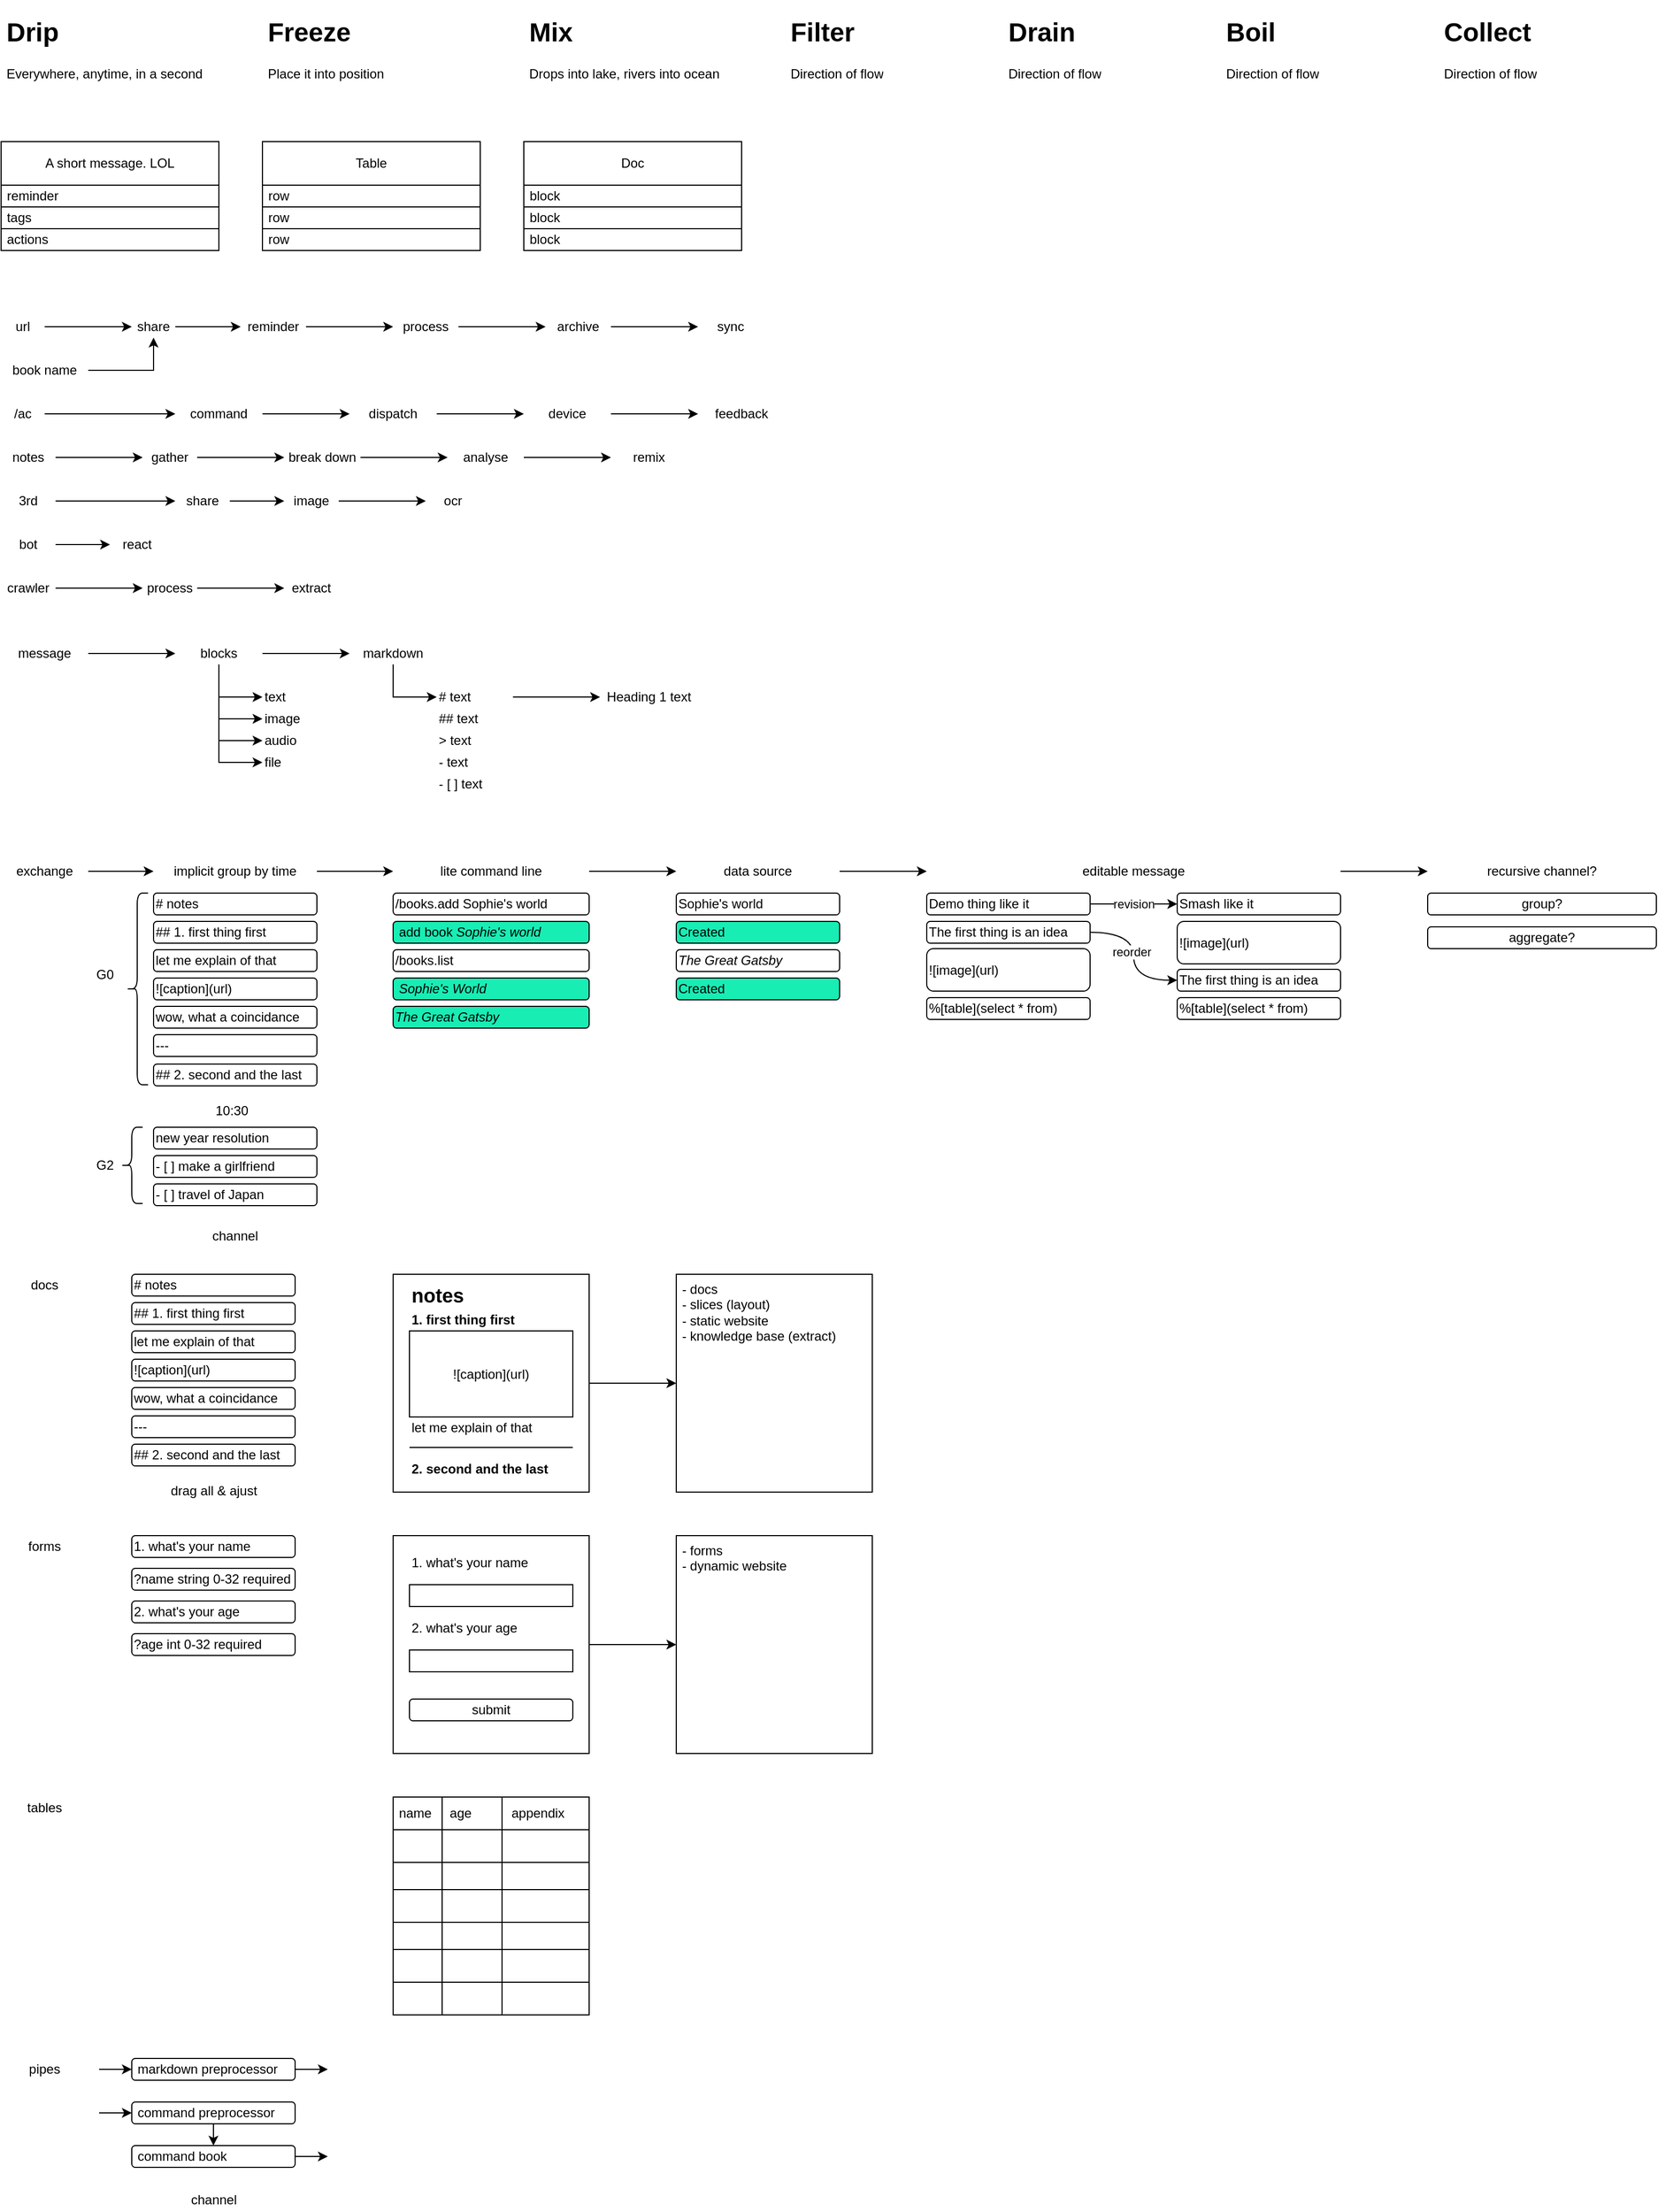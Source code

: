 <mxfile version="14.4.7" type="github">
  <diagram id="smtT8wupvltv7x-k8p_4" name="Page-1">
    <mxGraphModel dx="3658" dy="2136" grid="1" gridSize="10" guides="1" tooltips="1" connect="1" arrows="1" fold="1" page="0" pageScale="1" pageWidth="850" pageHeight="1100" math="0" shadow="0">
      <root>
        <mxCell id="0" />
        <mxCell id="1" parent="0" />
        <mxCell id="euIUzY9tBhmxN2oQmPMZ-3" value="&lt;h1&gt;Drip&lt;/h1&gt;&lt;p&gt;Everywhere, anytime, in a second&lt;/p&gt;" style="text;html=1;strokeColor=none;fillColor=none;spacing=5;spacingTop=-20;whiteSpace=wrap;overflow=hidden;rounded=0;" parent="1" vertex="1">
          <mxGeometry x="40" y="40" width="190" height="70" as="geometry" />
        </mxCell>
        <mxCell id="euIUzY9tBhmxN2oQmPMZ-4" value="A short message. LOL" style="rounded=0;whiteSpace=wrap;html=1;" parent="1" vertex="1">
          <mxGeometry x="40" y="160" width="200" height="40" as="geometry" />
        </mxCell>
        <mxCell id="euIUzY9tBhmxN2oQmPMZ-5" value="&amp;nbsp;reminder" style="rounded=0;whiteSpace=wrap;html=1;align=left;" parent="1" vertex="1">
          <mxGeometry x="40" y="200" width="200" height="20" as="geometry" />
        </mxCell>
        <mxCell id="euIUzY9tBhmxN2oQmPMZ-6" value="&amp;nbsp;tags" style="rounded=0;whiteSpace=wrap;html=1;align=left;" parent="1" vertex="1">
          <mxGeometry x="40" y="220" width="200" height="20" as="geometry" />
        </mxCell>
        <mxCell id="euIUzY9tBhmxN2oQmPMZ-7" value="&amp;nbsp;actions" style="rounded=0;whiteSpace=wrap;html=1;align=left;" parent="1" vertex="1">
          <mxGeometry x="40" y="240" width="200" height="20" as="geometry" />
        </mxCell>
        <mxCell id="euIUzY9tBhmxN2oQmPMZ-8" value="&lt;h1&gt;Freeze&lt;/h1&gt;&lt;p&gt;Place it into position&lt;/p&gt;" style="text;html=1;strokeColor=none;fillColor=none;spacing=5;spacingTop=-20;whiteSpace=wrap;overflow=hidden;rounded=0;" parent="1" vertex="1">
          <mxGeometry x="280" y="40" width="190" height="70" as="geometry" />
        </mxCell>
        <mxCell id="euIUzY9tBhmxN2oQmPMZ-9" value="Table" style="rounded=0;whiteSpace=wrap;html=1;" parent="1" vertex="1">
          <mxGeometry x="280" y="160" width="200" height="40" as="geometry" />
        </mxCell>
        <mxCell id="euIUzY9tBhmxN2oQmPMZ-10" value="&amp;nbsp;row" style="rounded=0;whiteSpace=wrap;html=1;align=left;" parent="1" vertex="1">
          <mxGeometry x="280" y="200" width="200" height="20" as="geometry" />
        </mxCell>
        <mxCell id="euIUzY9tBhmxN2oQmPMZ-11" value="&amp;nbsp;row" style="rounded=0;whiteSpace=wrap;html=1;align=left;" parent="1" vertex="1">
          <mxGeometry x="280" y="220" width="200" height="20" as="geometry" />
        </mxCell>
        <mxCell id="euIUzY9tBhmxN2oQmPMZ-12" value="&amp;nbsp;row" style="rounded=0;whiteSpace=wrap;html=1;align=left;" parent="1" vertex="1">
          <mxGeometry x="280" y="240" width="200" height="20" as="geometry" />
        </mxCell>
        <mxCell id="euIUzY9tBhmxN2oQmPMZ-13" value="&lt;h1&gt;Mix&lt;/h1&gt;&lt;p&gt;Drops into lake, rivers into ocean&lt;/p&gt;" style="text;html=1;strokeColor=none;fillColor=none;spacing=5;spacingTop=-20;whiteSpace=wrap;overflow=hidden;rounded=0;" parent="1" vertex="1">
          <mxGeometry x="520" y="40" width="190" height="70" as="geometry" />
        </mxCell>
        <mxCell id="euIUzY9tBhmxN2oQmPMZ-14" value="Doc" style="rounded=0;whiteSpace=wrap;html=1;" parent="1" vertex="1">
          <mxGeometry x="520" y="160" width="200" height="40" as="geometry" />
        </mxCell>
        <mxCell id="euIUzY9tBhmxN2oQmPMZ-15" value="&amp;nbsp;block" style="rounded=0;whiteSpace=wrap;html=1;align=left;" parent="1" vertex="1">
          <mxGeometry x="520" y="200" width="200" height="20" as="geometry" />
        </mxCell>
        <mxCell id="euIUzY9tBhmxN2oQmPMZ-16" value="&amp;nbsp;block" style="rounded=0;whiteSpace=wrap;html=1;align=left;" parent="1" vertex="1">
          <mxGeometry x="520" y="220" width="200" height="20" as="geometry" />
        </mxCell>
        <mxCell id="euIUzY9tBhmxN2oQmPMZ-17" value="&amp;nbsp;block" style="rounded=0;whiteSpace=wrap;html=1;align=left;" parent="1" vertex="1">
          <mxGeometry x="520" y="240" width="200" height="20" as="geometry" />
        </mxCell>
        <mxCell id="euIUzY9tBhmxN2oQmPMZ-18" value="&lt;h1&gt;Filter&lt;/h1&gt;&lt;p&gt;Direction of flow&lt;/p&gt;" style="text;html=1;strokeColor=none;fillColor=none;spacing=5;spacingTop=-20;whiteSpace=wrap;overflow=hidden;rounded=0;" parent="1" vertex="1">
          <mxGeometry x="760" y="40" width="190" height="70" as="geometry" />
        </mxCell>
        <mxCell id="euIUzY9tBhmxN2oQmPMZ-19" value="&lt;h1&gt;Boil&lt;/h1&gt;&lt;p&gt;Direction of flow&lt;/p&gt;" style="text;html=1;strokeColor=none;fillColor=none;spacing=5;spacingTop=-20;whiteSpace=wrap;overflow=hidden;rounded=0;" parent="1" vertex="1">
          <mxGeometry x="1160" y="40" width="190" height="70" as="geometry" />
        </mxCell>
        <mxCell id="euIUzY9tBhmxN2oQmPMZ-21" value="&lt;h1&gt;Collect&lt;/h1&gt;&lt;p&gt;Direction of flow&lt;/p&gt;" style="text;html=1;strokeColor=none;fillColor=none;spacing=5;spacingTop=-20;whiteSpace=wrap;overflow=hidden;rounded=0;" parent="1" vertex="1">
          <mxGeometry x="1360" y="40" width="190" height="70" as="geometry" />
        </mxCell>
        <mxCell id="euIUzY9tBhmxN2oQmPMZ-22" value="&lt;h1&gt;Drain&lt;/h1&gt;&lt;p&gt;Direction of flow&lt;/p&gt;" style="text;html=1;strokeColor=none;fillColor=none;spacing=5;spacingTop=-20;whiteSpace=wrap;overflow=hidden;rounded=0;" parent="1" vertex="1">
          <mxGeometry x="960" y="40" width="190" height="70" as="geometry" />
        </mxCell>
        <mxCell id="euIUzY9tBhmxN2oQmPMZ-25" value="" style="edgeStyle=orthogonalEdgeStyle;rounded=0;orthogonalLoop=1;jettySize=auto;html=1;" parent="1" source="euIUzY9tBhmxN2oQmPMZ-23" target="euIUzY9tBhmxN2oQmPMZ-24" edge="1">
          <mxGeometry relative="1" as="geometry" />
        </mxCell>
        <mxCell id="euIUzY9tBhmxN2oQmPMZ-23" value="url" style="text;html=1;strokeColor=none;fillColor=none;align=center;verticalAlign=middle;whiteSpace=wrap;rounded=0;" parent="1" vertex="1">
          <mxGeometry x="40" y="320" width="40" height="20" as="geometry" />
        </mxCell>
        <mxCell id="euIUzY9tBhmxN2oQmPMZ-27" value="" style="edgeStyle=orthogonalEdgeStyle;rounded=0;orthogonalLoop=1;jettySize=auto;html=1;" parent="1" source="euIUzY9tBhmxN2oQmPMZ-24" target="euIUzY9tBhmxN2oQmPMZ-26" edge="1">
          <mxGeometry relative="1" as="geometry" />
        </mxCell>
        <mxCell id="euIUzY9tBhmxN2oQmPMZ-24" value="share" style="text;html=1;strokeColor=none;fillColor=none;align=center;verticalAlign=middle;whiteSpace=wrap;rounded=0;" parent="1" vertex="1">
          <mxGeometry x="160" y="320" width="40" height="20" as="geometry" />
        </mxCell>
        <mxCell id="euIUzY9tBhmxN2oQmPMZ-31" value="" style="edgeStyle=orthogonalEdgeStyle;rounded=0;orthogonalLoop=1;jettySize=auto;html=1;" parent="1" source="euIUzY9tBhmxN2oQmPMZ-26" target="euIUzY9tBhmxN2oQmPMZ-30" edge="1">
          <mxGeometry relative="1" as="geometry" />
        </mxCell>
        <mxCell id="euIUzY9tBhmxN2oQmPMZ-26" value="reminder" style="text;html=1;strokeColor=none;fillColor=none;align=center;verticalAlign=middle;whiteSpace=wrap;rounded=0;" parent="1" vertex="1">
          <mxGeometry x="260" y="320" width="60" height="20" as="geometry" />
        </mxCell>
        <mxCell id="euIUzY9tBhmxN2oQmPMZ-33" value="" style="edgeStyle=orthogonalEdgeStyle;rounded=0;orthogonalLoop=1;jettySize=auto;html=1;" parent="1" source="euIUzY9tBhmxN2oQmPMZ-30" target="euIUzY9tBhmxN2oQmPMZ-32" edge="1">
          <mxGeometry relative="1" as="geometry" />
        </mxCell>
        <mxCell id="euIUzY9tBhmxN2oQmPMZ-30" value="process" style="text;html=1;strokeColor=none;fillColor=none;align=center;verticalAlign=middle;whiteSpace=wrap;rounded=0;" parent="1" vertex="1">
          <mxGeometry x="400" y="320" width="60" height="20" as="geometry" />
        </mxCell>
        <mxCell id="euIUzY9tBhmxN2oQmPMZ-35" value="" style="edgeStyle=orthogonalEdgeStyle;rounded=0;orthogonalLoop=1;jettySize=auto;html=1;" parent="1" source="euIUzY9tBhmxN2oQmPMZ-32" target="euIUzY9tBhmxN2oQmPMZ-34" edge="1">
          <mxGeometry relative="1" as="geometry" />
        </mxCell>
        <mxCell id="euIUzY9tBhmxN2oQmPMZ-32" value="archive" style="text;html=1;strokeColor=none;fillColor=none;align=center;verticalAlign=middle;whiteSpace=wrap;rounded=0;" parent="1" vertex="1">
          <mxGeometry x="540" y="320" width="60" height="20" as="geometry" />
        </mxCell>
        <mxCell id="euIUzY9tBhmxN2oQmPMZ-34" value="sync" style="text;html=1;strokeColor=none;fillColor=none;align=center;verticalAlign=middle;whiteSpace=wrap;rounded=0;" parent="1" vertex="1">
          <mxGeometry x="680" y="320" width="60" height="20" as="geometry" />
        </mxCell>
        <mxCell id="euIUzY9tBhmxN2oQmPMZ-37" value="" style="edgeStyle=orthogonalEdgeStyle;rounded=0;orthogonalLoop=1;jettySize=auto;html=1;" parent="1" source="euIUzY9tBhmxN2oQmPMZ-36" target="euIUzY9tBhmxN2oQmPMZ-24" edge="1">
          <mxGeometry relative="1" as="geometry" />
        </mxCell>
        <mxCell id="euIUzY9tBhmxN2oQmPMZ-36" value="book name" style="text;html=1;strokeColor=none;fillColor=none;align=center;verticalAlign=middle;whiteSpace=wrap;rounded=0;" parent="1" vertex="1">
          <mxGeometry x="40" y="360" width="80" height="20" as="geometry" />
        </mxCell>
        <mxCell id="euIUzY9tBhmxN2oQmPMZ-40" value="" style="edgeStyle=orthogonalEdgeStyle;rounded=0;orthogonalLoop=1;jettySize=auto;html=1;" parent="1" source="euIUzY9tBhmxN2oQmPMZ-38" target="euIUzY9tBhmxN2oQmPMZ-39" edge="1">
          <mxGeometry relative="1" as="geometry" />
        </mxCell>
        <mxCell id="euIUzY9tBhmxN2oQmPMZ-38" value="/ac" style="text;html=1;strokeColor=none;fillColor=none;align=center;verticalAlign=middle;whiteSpace=wrap;rounded=0;" parent="1" vertex="1">
          <mxGeometry x="40" y="400" width="40" height="20" as="geometry" />
        </mxCell>
        <mxCell id="euIUzY9tBhmxN2oQmPMZ-42" value="" style="edgeStyle=orthogonalEdgeStyle;rounded=0;orthogonalLoop=1;jettySize=auto;html=1;" parent="1" source="euIUzY9tBhmxN2oQmPMZ-39" target="euIUzY9tBhmxN2oQmPMZ-41" edge="1">
          <mxGeometry relative="1" as="geometry" />
        </mxCell>
        <mxCell id="euIUzY9tBhmxN2oQmPMZ-39" value="command" style="text;html=1;strokeColor=none;fillColor=none;align=center;verticalAlign=middle;whiteSpace=wrap;rounded=0;" parent="1" vertex="1">
          <mxGeometry x="200" y="400" width="80" height="20" as="geometry" />
        </mxCell>
        <mxCell id="euIUzY9tBhmxN2oQmPMZ-44" value="" style="edgeStyle=orthogonalEdgeStyle;rounded=0;orthogonalLoop=1;jettySize=auto;html=1;" parent="1" source="euIUzY9tBhmxN2oQmPMZ-41" target="euIUzY9tBhmxN2oQmPMZ-43" edge="1">
          <mxGeometry relative="1" as="geometry" />
        </mxCell>
        <mxCell id="euIUzY9tBhmxN2oQmPMZ-41" value="dispatch" style="text;html=1;strokeColor=none;fillColor=none;align=center;verticalAlign=middle;whiteSpace=wrap;rounded=0;" parent="1" vertex="1">
          <mxGeometry x="360" y="400" width="80" height="20" as="geometry" />
        </mxCell>
        <mxCell id="euIUzY9tBhmxN2oQmPMZ-46" value="" style="edgeStyle=orthogonalEdgeStyle;rounded=0;orthogonalLoop=1;jettySize=auto;html=1;" parent="1" source="euIUzY9tBhmxN2oQmPMZ-43" target="euIUzY9tBhmxN2oQmPMZ-45" edge="1">
          <mxGeometry relative="1" as="geometry" />
        </mxCell>
        <mxCell id="euIUzY9tBhmxN2oQmPMZ-43" value="device" style="text;html=1;strokeColor=none;fillColor=none;align=center;verticalAlign=middle;whiteSpace=wrap;rounded=0;" parent="1" vertex="1">
          <mxGeometry x="520" y="400" width="80" height="20" as="geometry" />
        </mxCell>
        <mxCell id="euIUzY9tBhmxN2oQmPMZ-45" value="feedback" style="text;html=1;strokeColor=none;fillColor=none;align=center;verticalAlign=middle;whiteSpace=wrap;rounded=0;" parent="1" vertex="1">
          <mxGeometry x="680" y="400" width="80" height="20" as="geometry" />
        </mxCell>
        <mxCell id="euIUzY9tBhmxN2oQmPMZ-49" value="" style="edgeStyle=orthogonalEdgeStyle;rounded=0;orthogonalLoop=1;jettySize=auto;html=1;" parent="1" source="euIUzY9tBhmxN2oQmPMZ-47" target="euIUzY9tBhmxN2oQmPMZ-48" edge="1">
          <mxGeometry relative="1" as="geometry" />
        </mxCell>
        <mxCell id="euIUzY9tBhmxN2oQmPMZ-47" value="notes" style="text;html=1;strokeColor=none;fillColor=none;align=center;verticalAlign=middle;whiteSpace=wrap;rounded=0;" parent="1" vertex="1">
          <mxGeometry x="40" y="440" width="50" height="20" as="geometry" />
        </mxCell>
        <mxCell id="euIUzY9tBhmxN2oQmPMZ-51" value="" style="edgeStyle=orthogonalEdgeStyle;rounded=0;orthogonalLoop=1;jettySize=auto;html=1;" parent="1" source="euIUzY9tBhmxN2oQmPMZ-48" target="euIUzY9tBhmxN2oQmPMZ-50" edge="1">
          <mxGeometry relative="1" as="geometry" />
        </mxCell>
        <mxCell id="euIUzY9tBhmxN2oQmPMZ-48" value="gather" style="text;html=1;strokeColor=none;fillColor=none;align=center;verticalAlign=middle;whiteSpace=wrap;rounded=0;" parent="1" vertex="1">
          <mxGeometry x="170" y="440" width="50" height="20" as="geometry" />
        </mxCell>
        <mxCell id="euIUzY9tBhmxN2oQmPMZ-53" value="" style="edgeStyle=orthogonalEdgeStyle;rounded=0;orthogonalLoop=1;jettySize=auto;html=1;" parent="1" source="euIUzY9tBhmxN2oQmPMZ-50" target="euIUzY9tBhmxN2oQmPMZ-52" edge="1">
          <mxGeometry relative="1" as="geometry" />
        </mxCell>
        <mxCell id="euIUzY9tBhmxN2oQmPMZ-50" value="break down" style="text;html=1;strokeColor=none;fillColor=none;align=center;verticalAlign=middle;whiteSpace=wrap;rounded=0;" parent="1" vertex="1">
          <mxGeometry x="300" y="440" width="70" height="20" as="geometry" />
        </mxCell>
        <mxCell id="euIUzY9tBhmxN2oQmPMZ-55" value="" style="edgeStyle=orthogonalEdgeStyle;rounded=0;orthogonalLoop=1;jettySize=auto;html=1;" parent="1" source="euIUzY9tBhmxN2oQmPMZ-52" target="euIUzY9tBhmxN2oQmPMZ-54" edge="1">
          <mxGeometry relative="1" as="geometry" />
        </mxCell>
        <mxCell id="euIUzY9tBhmxN2oQmPMZ-52" value="analyse" style="text;html=1;strokeColor=none;fillColor=none;align=center;verticalAlign=middle;whiteSpace=wrap;rounded=0;" parent="1" vertex="1">
          <mxGeometry x="450" y="440" width="70" height="20" as="geometry" />
        </mxCell>
        <mxCell id="euIUzY9tBhmxN2oQmPMZ-54" value="remix" style="text;html=1;strokeColor=none;fillColor=none;align=center;verticalAlign=middle;whiteSpace=wrap;rounded=0;" parent="1" vertex="1">
          <mxGeometry x="600" y="440" width="70" height="20" as="geometry" />
        </mxCell>
        <mxCell id="euIUzY9tBhmxN2oQmPMZ-58" value="" style="edgeStyle=orthogonalEdgeStyle;rounded=0;orthogonalLoop=1;jettySize=auto;html=1;" parent="1" source="euIUzY9tBhmxN2oQmPMZ-56" target="euIUzY9tBhmxN2oQmPMZ-57" edge="1">
          <mxGeometry relative="1" as="geometry" />
        </mxCell>
        <mxCell id="euIUzY9tBhmxN2oQmPMZ-56" value="3rd" style="text;html=1;strokeColor=none;fillColor=none;align=center;verticalAlign=middle;whiteSpace=wrap;rounded=0;" parent="1" vertex="1">
          <mxGeometry x="40" y="480" width="50" height="20" as="geometry" />
        </mxCell>
        <mxCell id="euIUzY9tBhmxN2oQmPMZ-60" value="" style="edgeStyle=orthogonalEdgeStyle;rounded=0;orthogonalLoop=1;jettySize=auto;html=1;" parent="1" source="euIUzY9tBhmxN2oQmPMZ-57" target="euIUzY9tBhmxN2oQmPMZ-59" edge="1">
          <mxGeometry relative="1" as="geometry" />
        </mxCell>
        <mxCell id="euIUzY9tBhmxN2oQmPMZ-57" value="share" style="text;html=1;strokeColor=none;fillColor=none;align=center;verticalAlign=middle;whiteSpace=wrap;rounded=0;" parent="1" vertex="1">
          <mxGeometry x="200" y="480" width="50" height="20" as="geometry" />
        </mxCell>
        <mxCell id="euIUzY9tBhmxN2oQmPMZ-62" value="" style="edgeStyle=orthogonalEdgeStyle;rounded=0;orthogonalLoop=1;jettySize=auto;html=1;" parent="1" source="euIUzY9tBhmxN2oQmPMZ-59" target="euIUzY9tBhmxN2oQmPMZ-61" edge="1">
          <mxGeometry relative="1" as="geometry" />
        </mxCell>
        <mxCell id="euIUzY9tBhmxN2oQmPMZ-59" value="image" style="text;html=1;strokeColor=none;fillColor=none;align=center;verticalAlign=middle;whiteSpace=wrap;rounded=0;" parent="1" vertex="1">
          <mxGeometry x="300" y="480" width="50" height="20" as="geometry" />
        </mxCell>
        <mxCell id="euIUzY9tBhmxN2oQmPMZ-61" value="ocr" style="text;html=1;strokeColor=none;fillColor=none;align=center;verticalAlign=middle;whiteSpace=wrap;rounded=0;" parent="1" vertex="1">
          <mxGeometry x="430" y="480" width="50" height="20" as="geometry" />
        </mxCell>
        <mxCell id="euIUzY9tBhmxN2oQmPMZ-67" value="" style="edgeStyle=orthogonalEdgeStyle;rounded=0;orthogonalLoop=1;jettySize=auto;html=1;" parent="1" source="euIUzY9tBhmxN2oQmPMZ-63" target="euIUzY9tBhmxN2oQmPMZ-66" edge="1">
          <mxGeometry relative="1" as="geometry" />
        </mxCell>
        <mxCell id="euIUzY9tBhmxN2oQmPMZ-63" value="bot" style="text;html=1;strokeColor=none;fillColor=none;align=center;verticalAlign=middle;whiteSpace=wrap;rounded=0;" parent="1" vertex="1">
          <mxGeometry x="40" y="520" width="50" height="20" as="geometry" />
        </mxCell>
        <mxCell id="euIUzY9tBhmxN2oQmPMZ-66" value="react" style="text;html=1;strokeColor=none;fillColor=none;align=center;verticalAlign=middle;whiteSpace=wrap;rounded=0;" parent="1" vertex="1">
          <mxGeometry x="140" y="520" width="50" height="20" as="geometry" />
        </mxCell>
        <mxCell id="euIUzY9tBhmxN2oQmPMZ-73" value="" style="edgeStyle=orthogonalEdgeStyle;rounded=0;orthogonalLoop=1;jettySize=auto;html=1;" parent="1" source="euIUzY9tBhmxN2oQmPMZ-71" target="euIUzY9tBhmxN2oQmPMZ-72" edge="1">
          <mxGeometry relative="1" as="geometry" />
        </mxCell>
        <mxCell id="euIUzY9tBhmxN2oQmPMZ-71" value="crawler" style="text;html=1;strokeColor=none;fillColor=none;align=center;verticalAlign=middle;whiteSpace=wrap;rounded=0;" parent="1" vertex="1">
          <mxGeometry x="40" y="560" width="50" height="20" as="geometry" />
        </mxCell>
        <mxCell id="euIUzY9tBhmxN2oQmPMZ-75" value="" style="edgeStyle=orthogonalEdgeStyle;rounded=0;orthogonalLoop=1;jettySize=auto;html=1;" parent="1" source="euIUzY9tBhmxN2oQmPMZ-72" target="euIUzY9tBhmxN2oQmPMZ-74" edge="1">
          <mxGeometry relative="1" as="geometry" />
        </mxCell>
        <mxCell id="euIUzY9tBhmxN2oQmPMZ-72" value="process" style="text;html=1;strokeColor=none;fillColor=none;align=center;verticalAlign=middle;whiteSpace=wrap;rounded=0;" parent="1" vertex="1">
          <mxGeometry x="170" y="560" width="50" height="20" as="geometry" />
        </mxCell>
        <mxCell id="euIUzY9tBhmxN2oQmPMZ-74" value="extract" style="text;html=1;strokeColor=none;fillColor=none;align=center;verticalAlign=middle;whiteSpace=wrap;rounded=0;" parent="1" vertex="1">
          <mxGeometry x="300" y="560" width="50" height="20" as="geometry" />
        </mxCell>
        <mxCell id="hIb05p2mT3cbretoBD5p-4" value="" style="edgeStyle=orthogonalEdgeStyle;rounded=0;orthogonalLoop=1;jettySize=auto;html=1;" parent="1" source="hIb05p2mT3cbretoBD5p-1" target="hIb05p2mT3cbretoBD5p-3" edge="1">
          <mxGeometry relative="1" as="geometry" />
        </mxCell>
        <mxCell id="hIb05p2mT3cbretoBD5p-1" value="message" style="text;html=1;strokeColor=none;fillColor=none;align=center;verticalAlign=middle;whiteSpace=wrap;rounded=0;" parent="1" vertex="1">
          <mxGeometry x="40" y="620" width="80" height="20" as="geometry" />
        </mxCell>
        <mxCell id="hIb05p2mT3cbretoBD5p-8" value="" style="edgeStyle=orthogonalEdgeStyle;rounded=0;orthogonalLoop=1;jettySize=auto;html=1;" parent="1" source="hIb05p2mT3cbretoBD5p-3" target="hIb05p2mT3cbretoBD5p-7" edge="1">
          <mxGeometry relative="1" as="geometry" />
        </mxCell>
        <mxCell id="hIb05p2mT3cbretoBD5p-14" style="edgeStyle=orthogonalEdgeStyle;rounded=0;orthogonalLoop=1;jettySize=auto;html=1;exitX=0.5;exitY=1;exitDx=0;exitDy=0;entryX=0;entryY=0.5;entryDx=0;entryDy=0;" parent="1" source="hIb05p2mT3cbretoBD5p-3" target="hIb05p2mT3cbretoBD5p-5" edge="1">
          <mxGeometry relative="1" as="geometry" />
        </mxCell>
        <mxCell id="hIb05p2mT3cbretoBD5p-15" style="edgeStyle=orthogonalEdgeStyle;rounded=0;orthogonalLoop=1;jettySize=auto;html=1;exitX=0.5;exitY=1;exitDx=0;exitDy=0;entryX=0;entryY=0.5;entryDx=0;entryDy=0;" parent="1" source="hIb05p2mT3cbretoBD5p-3" target="hIb05p2mT3cbretoBD5p-13" edge="1">
          <mxGeometry relative="1" as="geometry" />
        </mxCell>
        <mxCell id="hIb05p2mT3cbretoBD5p-18" style="edgeStyle=orthogonalEdgeStyle;rounded=0;orthogonalLoop=1;jettySize=auto;html=1;exitX=0.5;exitY=1;exitDx=0;exitDy=0;entryX=0;entryY=0.5;entryDx=0;entryDy=0;" parent="1" source="hIb05p2mT3cbretoBD5p-3" target="hIb05p2mT3cbretoBD5p-16" edge="1">
          <mxGeometry relative="1" as="geometry" />
        </mxCell>
        <mxCell id="hIb05p2mT3cbretoBD5p-19" style="edgeStyle=orthogonalEdgeStyle;rounded=0;orthogonalLoop=1;jettySize=auto;html=1;exitX=0.5;exitY=1;exitDx=0;exitDy=0;entryX=0;entryY=0.5;entryDx=0;entryDy=0;" parent="1" source="hIb05p2mT3cbretoBD5p-3" target="hIb05p2mT3cbretoBD5p-17" edge="1">
          <mxGeometry relative="1" as="geometry" />
        </mxCell>
        <mxCell id="hIb05p2mT3cbretoBD5p-3" value="blocks" style="text;html=1;strokeColor=none;fillColor=none;align=center;verticalAlign=middle;whiteSpace=wrap;rounded=0;" parent="1" vertex="1">
          <mxGeometry x="200" y="620" width="80" height="20" as="geometry" />
        </mxCell>
        <mxCell id="hIb05p2mT3cbretoBD5p-5" value="text" style="text;html=1;strokeColor=none;fillColor=none;align=left;verticalAlign=middle;whiteSpace=wrap;rounded=0;" parent="1" vertex="1">
          <mxGeometry x="280" y="660" width="80" height="20" as="geometry" />
        </mxCell>
        <mxCell id="hIb05p2mT3cbretoBD5p-20" style="edgeStyle=orthogonalEdgeStyle;rounded=0;orthogonalLoop=1;jettySize=auto;html=1;exitX=0.5;exitY=1;exitDx=0;exitDy=0;entryX=0;entryY=0.5;entryDx=0;entryDy=0;" parent="1" source="hIb05p2mT3cbretoBD5p-7" target="hIb05p2mT3cbretoBD5p-9" edge="1">
          <mxGeometry relative="1" as="geometry" />
        </mxCell>
        <mxCell id="hIb05p2mT3cbretoBD5p-7" value="markdown" style="text;html=1;strokeColor=none;fillColor=none;align=center;verticalAlign=middle;whiteSpace=wrap;rounded=0;" parent="1" vertex="1">
          <mxGeometry x="360" y="620" width="80" height="20" as="geometry" />
        </mxCell>
        <mxCell id="hIb05p2mT3cbretoBD5p-12" value="" style="edgeStyle=orthogonalEdgeStyle;rounded=0;orthogonalLoop=1;jettySize=auto;html=1;" parent="1" source="hIb05p2mT3cbretoBD5p-9" target="hIb05p2mT3cbretoBD5p-11" edge="1">
          <mxGeometry relative="1" as="geometry" />
        </mxCell>
        <mxCell id="hIb05p2mT3cbretoBD5p-11" value="Heading 1 text" style="text;html=1;strokeColor=none;fillColor=none;align=center;verticalAlign=middle;whiteSpace=wrap;rounded=0;" parent="1" vertex="1">
          <mxGeometry x="590" y="660" width="90" height="20" as="geometry" />
        </mxCell>
        <mxCell id="hIb05p2mT3cbretoBD5p-13" value="image" style="text;html=1;strokeColor=none;fillColor=none;align=left;verticalAlign=middle;whiteSpace=wrap;rounded=0;" parent="1" vertex="1">
          <mxGeometry x="280" y="680" width="80" height="20" as="geometry" />
        </mxCell>
        <mxCell id="hIb05p2mT3cbretoBD5p-16" value="audio" style="text;html=1;strokeColor=none;fillColor=none;align=left;verticalAlign=middle;whiteSpace=wrap;rounded=0;" parent="1" vertex="1">
          <mxGeometry x="280" y="700" width="80" height="20" as="geometry" />
        </mxCell>
        <mxCell id="hIb05p2mT3cbretoBD5p-17" value="file" style="text;html=1;strokeColor=none;fillColor=none;align=left;verticalAlign=middle;whiteSpace=wrap;rounded=0;" parent="1" vertex="1">
          <mxGeometry x="280" y="720" width="80" height="20" as="geometry" />
        </mxCell>
        <mxCell id="hIb05p2mT3cbretoBD5p-9" value="# text" style="text;html=1;strokeColor=none;fillColor=none;align=left;verticalAlign=middle;whiteSpace=wrap;rounded=0;" parent="1" vertex="1">
          <mxGeometry x="440" y="660" width="70" height="20" as="geometry" />
        </mxCell>
        <mxCell id="hIb05p2mT3cbretoBD5p-21" value="## text" style="text;html=1;strokeColor=none;fillColor=none;align=left;verticalAlign=middle;whiteSpace=wrap;rounded=0;" parent="1" vertex="1">
          <mxGeometry x="440" y="680" width="70" height="20" as="geometry" />
        </mxCell>
        <mxCell id="hIb05p2mT3cbretoBD5p-22" value="&amp;gt; text" style="text;html=1;strokeColor=none;fillColor=none;align=left;verticalAlign=middle;whiteSpace=wrap;rounded=0;" parent="1" vertex="1">
          <mxGeometry x="440" y="700" width="70" height="20" as="geometry" />
        </mxCell>
        <mxCell id="hIb05p2mT3cbretoBD5p-23" value="- text" style="text;html=1;strokeColor=none;fillColor=none;align=left;verticalAlign=middle;whiteSpace=wrap;rounded=0;" parent="1" vertex="1">
          <mxGeometry x="440" y="720" width="70" height="20" as="geometry" />
        </mxCell>
        <mxCell id="hIb05p2mT3cbretoBD5p-24" value="- [ ] text" style="text;html=1;strokeColor=none;fillColor=none;align=left;verticalAlign=middle;whiteSpace=wrap;rounded=0;" parent="1" vertex="1">
          <mxGeometry x="440" y="740" width="70" height="20" as="geometry" />
        </mxCell>
        <mxCell id="hIb05p2mT3cbretoBD5p-28" value="" style="edgeStyle=orthogonalEdgeStyle;rounded=0;orthogonalLoop=1;jettySize=auto;html=1;" parent="1" source="hIb05p2mT3cbretoBD5p-26" target="hIb05p2mT3cbretoBD5p-27" edge="1">
          <mxGeometry relative="1" as="geometry" />
        </mxCell>
        <mxCell id="hIb05p2mT3cbretoBD5p-26" value="exchange" style="text;html=1;strokeColor=none;fillColor=none;align=center;verticalAlign=middle;whiteSpace=wrap;rounded=0;" parent="1" vertex="1">
          <mxGeometry x="40" y="820" width="80" height="20" as="geometry" />
        </mxCell>
        <mxCell id="hIb05p2mT3cbretoBD5p-51" value="" style="edgeStyle=orthogonalEdgeStyle;rounded=0;orthogonalLoop=1;jettySize=auto;html=1;" parent="1" source="hIb05p2mT3cbretoBD5p-27" target="hIb05p2mT3cbretoBD5p-50" edge="1">
          <mxGeometry relative="1" as="geometry" />
        </mxCell>
        <mxCell id="hIb05p2mT3cbretoBD5p-27" value="implicit group by time" style="text;html=1;strokeColor=none;fillColor=none;align=center;verticalAlign=middle;whiteSpace=wrap;rounded=0;" parent="1" vertex="1">
          <mxGeometry x="180" y="820" width="150" height="20" as="geometry" />
        </mxCell>
        <mxCell id="hIb05p2mT3cbretoBD5p-29" value="# notes" style="text;html=1;fillColor=none;align=left;verticalAlign=middle;whiteSpace=wrap;rounded=1;container=0;strokeColor=#000000;arcSize=16;absoluteArcSize=0;" parent="1" vertex="1">
          <mxGeometry x="180" y="850" width="150" height="20" as="geometry" />
        </mxCell>
        <mxCell id="hIb05p2mT3cbretoBD5p-30" value="## 1. first thing first" style="text;html=1;fillColor=none;align=left;verticalAlign=middle;whiteSpace=wrap;rounded=1;container=0;strokeColor=#000000;arcSize=16;absoluteArcSize=0;" parent="1" vertex="1">
          <mxGeometry x="180" y="876" width="150" height="20" as="geometry" />
        </mxCell>
        <mxCell id="hIb05p2mT3cbretoBD5p-31" value="let me explain of that" style="text;html=1;fillColor=none;align=left;verticalAlign=middle;whiteSpace=wrap;rounded=1;container=0;strokeColor=#000000;arcSize=16;absoluteArcSize=0;" parent="1" vertex="1">
          <mxGeometry x="180" y="902" width="150" height="20" as="geometry" />
        </mxCell>
        <mxCell id="hIb05p2mT3cbretoBD5p-32" value="![caption](url)" style="text;html=1;fillColor=none;align=left;verticalAlign=middle;whiteSpace=wrap;rounded=1;container=0;strokeColor=#000000;arcSize=16;absoluteArcSize=0;" parent="1" vertex="1">
          <mxGeometry x="180" y="928" width="150" height="20" as="geometry" />
        </mxCell>
        <mxCell id="hIb05p2mT3cbretoBD5p-33" value="wow, what a coincidance" style="text;html=1;fillColor=none;align=left;verticalAlign=middle;whiteSpace=wrap;rounded=1;container=0;strokeColor=#000000;arcSize=16;absoluteArcSize=0;" parent="1" vertex="1">
          <mxGeometry x="180" y="954" width="150" height="20" as="geometry" />
        </mxCell>
        <mxCell id="hIb05p2mT3cbretoBD5p-34" value="---" style="text;html=1;fillColor=none;align=left;verticalAlign=middle;whiteSpace=wrap;rounded=1;container=0;strokeColor=#000000;arcSize=16;absoluteArcSize=0;" parent="1" vertex="1">
          <mxGeometry x="180" y="980" width="150" height="20" as="geometry" />
        </mxCell>
        <mxCell id="hIb05p2mT3cbretoBD5p-36" value="new year resolution" style="text;html=1;fillColor=none;align=left;verticalAlign=middle;whiteSpace=wrap;rounded=1;container=0;strokeColor=#000000;arcSize=16;absoluteArcSize=0;" parent="1" vertex="1">
          <mxGeometry x="180" y="1065" width="150" height="20" as="geometry" />
        </mxCell>
        <mxCell id="hIb05p2mT3cbretoBD5p-37" value="10:30" style="text;html=1;strokeColor=none;fillColor=none;align=left;verticalAlign=middle;whiteSpace=wrap;rounded=0;" parent="1" vertex="1">
          <mxGeometry x="235" y="1040" width="40" height="20" as="geometry" />
        </mxCell>
        <mxCell id="hIb05p2mT3cbretoBD5p-38" value="- [ ] make a girlfriend" style="text;html=1;fillColor=none;align=left;verticalAlign=middle;whiteSpace=wrap;rounded=1;container=0;strokeColor=#000000;arcSize=16;absoluteArcSize=0;" parent="1" vertex="1">
          <mxGeometry x="180" y="1091" width="150" height="20" as="geometry" />
        </mxCell>
        <mxCell id="hIb05p2mT3cbretoBD5p-39" value="- [ ] travel of Japan" style="text;html=1;fillColor=none;align=left;verticalAlign=middle;whiteSpace=wrap;rounded=1;container=0;strokeColor=#000000;arcSize=16;absoluteArcSize=0;" parent="1" vertex="1">
          <mxGeometry x="180" y="1117" width="150" height="20" as="geometry" />
        </mxCell>
        <mxCell id="hIb05p2mT3cbretoBD5p-40" value="" style="shape=curlyBracket;whiteSpace=wrap;html=1;rounded=1;strokeColor=#000000;align=right;" parent="1" vertex="1">
          <mxGeometry x="155" y="850" width="20" height="176" as="geometry" />
        </mxCell>
        <mxCell id="hIb05p2mT3cbretoBD5p-41" value="G0" style="text;html=1;align=center;verticalAlign=middle;resizable=0;points=[];autosize=1;" parent="1" vertex="1">
          <mxGeometry x="120" y="915" width="30" height="20" as="geometry" />
        </mxCell>
        <mxCell id="hIb05p2mT3cbretoBD5p-42" value="" style="shape=curlyBracket;whiteSpace=wrap;html=1;rounded=1;strokeColor=#000000;align=right;" parent="1" vertex="1">
          <mxGeometry x="150" y="1065" width="20" height="70" as="geometry" />
        </mxCell>
        <mxCell id="hIb05p2mT3cbretoBD5p-43" value="G2" style="text;html=1;align=center;verticalAlign=middle;resizable=0;points=[];autosize=1;" parent="1" vertex="1">
          <mxGeometry x="120" y="1090" width="30" height="20" as="geometry" />
        </mxCell>
        <mxCell id="hIb05p2mT3cbretoBD5p-45" value="/books.add Sophie&#39;s world" style="text;html=1;fillColor=none;align=left;verticalAlign=middle;whiteSpace=wrap;rounded=1;container=0;strokeColor=#000000;arcSize=16;absoluteArcSize=0;" parent="1" vertex="1">
          <mxGeometry x="400" y="850" width="180" height="20" as="geometry" />
        </mxCell>
        <mxCell id="hIb05p2mT3cbretoBD5p-46" value="&amp;nbsp;add book&amp;nbsp;&lt;span style=&quot;text-align: right&quot;&gt;&lt;i&gt;Sophie&#39;s world&lt;/i&gt;&lt;/span&gt;" style="text;html=1;align=left;verticalAlign=middle;whiteSpace=wrap;rounded=1;container=0;strokeColor=#000000;arcSize=16;absoluteArcSize=0;fillColor=#18EDB4;" parent="1" vertex="1">
          <mxGeometry x="400" y="876" width="180" height="20" as="geometry" />
        </mxCell>
        <mxCell id="hIb05p2mT3cbretoBD5p-47" value="/books.list" style="text;html=1;fillColor=none;align=left;verticalAlign=middle;whiteSpace=wrap;rounded=1;container=0;strokeColor=#000000;arcSize=16;absoluteArcSize=0;" parent="1" vertex="1">
          <mxGeometry x="400" y="902" width="180" height="20" as="geometry" />
        </mxCell>
        <mxCell id="hIb05p2mT3cbretoBD5p-48" value="&amp;nbsp;&lt;span style=&quot;text-align: right&quot;&gt;&lt;i&gt;Sophie&#39;s World&lt;/i&gt;&lt;/span&gt;" style="text;html=1;align=left;verticalAlign=middle;whiteSpace=wrap;rounded=1;container=0;strokeColor=#000000;arcSize=16;absoluteArcSize=0;fillColor=#18EDB4;" parent="1" vertex="1">
          <mxGeometry x="400" y="928" width="180" height="20" as="geometry" />
        </mxCell>
        <mxCell id="hIb05p2mT3cbretoBD5p-49" value="The Great Gatsby" style="text;html=1;align=left;verticalAlign=middle;whiteSpace=wrap;rounded=1;container=0;strokeColor=#000000;arcSize=16;absoluteArcSize=0;fontStyle=2;fillColor=#18EDB4;" parent="1" vertex="1">
          <mxGeometry x="400" y="954" width="180" height="20" as="geometry" />
        </mxCell>
        <mxCell id="hIb05p2mT3cbretoBD5p-53" value="" style="edgeStyle=orthogonalEdgeStyle;rounded=0;orthogonalLoop=1;jettySize=auto;html=1;" parent="1" source="hIb05p2mT3cbretoBD5p-50" target="hIb05p2mT3cbretoBD5p-52" edge="1">
          <mxGeometry relative="1" as="geometry" />
        </mxCell>
        <mxCell id="hIb05p2mT3cbretoBD5p-50" value="lite command line" style="text;html=1;strokeColor=none;fillColor=none;align=center;verticalAlign=middle;whiteSpace=wrap;rounded=0;" parent="1" vertex="1">
          <mxGeometry x="400" y="820" width="180" height="20" as="geometry" />
        </mxCell>
        <mxCell id="hIb05p2mT3cbretoBD5p-65" value="" style="edgeStyle=orthogonalEdgeStyle;rounded=0;orthogonalLoop=1;jettySize=auto;html=1;" parent="1" source="hIb05p2mT3cbretoBD5p-52" target="hIb05p2mT3cbretoBD5p-64" edge="1">
          <mxGeometry relative="1" as="geometry" />
        </mxCell>
        <mxCell id="hIb05p2mT3cbretoBD5p-52" value="data source" style="text;html=1;strokeColor=none;fillColor=none;align=center;verticalAlign=middle;whiteSpace=wrap;rounded=0;" parent="1" vertex="1">
          <mxGeometry x="660" y="820" width="150" height="20" as="geometry" />
        </mxCell>
        <mxCell id="hIb05p2mT3cbretoBD5p-54" value="channel" style="text;html=1;strokeColor=none;fillColor=none;align=center;verticalAlign=middle;whiteSpace=wrap;rounded=0;" parent="1" vertex="1">
          <mxGeometry x="235" y="1155" width="40" height="20" as="geometry" />
        </mxCell>
        <mxCell id="hIb05p2mT3cbretoBD5p-55" value="&lt;span style=&quot;&quot;&gt;Sophie&#39;s world&lt;/span&gt;" style="text;html=1;fillColor=none;align=left;verticalAlign=middle;whiteSpace=wrap;rounded=1;container=0;strokeColor=#000000;arcSize=16;absoluteArcSize=0;" parent="1" vertex="1">
          <mxGeometry x="660" y="850" width="150" height="20" as="geometry" />
        </mxCell>
        <mxCell id="hIb05p2mT3cbretoBD5p-58" value="&lt;span style=&quot;&quot;&gt;Created&lt;/span&gt;" style="text;html=1;align=left;verticalAlign=middle;whiteSpace=wrap;rounded=1;container=0;strokeColor=#000000;arcSize=16;absoluteArcSize=0;fillColor=#18EDB4;" parent="1" vertex="1">
          <mxGeometry x="660" y="876" width="150" height="20" as="geometry" />
        </mxCell>
        <mxCell id="hIb05p2mT3cbretoBD5p-60" value="&lt;span style=&quot;font-style: italic&quot;&gt;The Great Gatsby&lt;/span&gt;" style="text;html=1;fillColor=none;align=left;verticalAlign=middle;whiteSpace=wrap;rounded=1;container=0;strokeColor=#000000;arcSize=16;absoluteArcSize=0;" parent="1" vertex="1">
          <mxGeometry x="660" y="902" width="150" height="20" as="geometry" />
        </mxCell>
        <mxCell id="hIb05p2mT3cbretoBD5p-61" value="&lt;span style=&quot;&quot;&gt;Created&lt;/span&gt;" style="text;html=1;align=left;verticalAlign=middle;whiteSpace=wrap;rounded=1;container=0;strokeColor=#000000;arcSize=16;absoluteArcSize=0;fillColor=#18EDB4;" parent="1" vertex="1">
          <mxGeometry x="660" y="928" width="150" height="20" as="geometry" />
        </mxCell>
        <mxCell id="hIb05p2mT3cbretoBD5p-144" value="" style="edgeStyle=orthogonalEdgeStyle;curved=1;rounded=0;orthogonalLoop=1;jettySize=auto;html=1;fontSize=18;" parent="1" source="hIb05p2mT3cbretoBD5p-64" target="hIb05p2mT3cbretoBD5p-143" edge="1">
          <mxGeometry relative="1" as="geometry" />
        </mxCell>
        <mxCell id="hIb05p2mT3cbretoBD5p-64" value="editable message" style="text;html=1;strokeColor=none;fillColor=none;align=center;verticalAlign=middle;whiteSpace=wrap;rounded=0;" parent="1" vertex="1">
          <mxGeometry x="890" y="820" width="380" height="20" as="geometry" />
        </mxCell>
        <mxCell id="hIb05p2mT3cbretoBD5p-76" style="edgeStyle=orthogonalEdgeStyle;rounded=0;orthogonalLoop=1;jettySize=auto;html=1;exitX=1;exitY=0.5;exitDx=0;exitDy=0;entryX=0;entryY=0.5;entryDx=0;entryDy=0;curved=1;" parent="1" source="hIb05p2mT3cbretoBD5p-66" target="hIb05p2mT3cbretoBD5p-73" edge="1">
          <mxGeometry relative="1" as="geometry" />
        </mxCell>
        <mxCell id="hIb05p2mT3cbretoBD5p-79" value="reorder" style="edgeLabel;html=1;align=center;verticalAlign=middle;resizable=0;points=[];" parent="hIb05p2mT3cbretoBD5p-76" vertex="1" connectable="0">
          <mxGeometry x="-0.066" y="-2" relative="1" as="geometry">
            <mxPoint as="offset" />
          </mxGeometry>
        </mxCell>
        <mxCell id="hIb05p2mT3cbretoBD5p-66" value="&lt;span&gt;The first thing is an idea&lt;/span&gt;" style="text;html=1;fillColor=none;align=left;verticalAlign=middle;whiteSpace=wrap;rounded=1;container=0;strokeColor=#000000;arcSize=16;absoluteArcSize=0;" parent="1" vertex="1">
          <mxGeometry x="890" y="876" width="150" height="20" as="geometry" />
        </mxCell>
        <mxCell id="hIb05p2mT3cbretoBD5p-77" style="edgeStyle=orthogonalEdgeStyle;curved=1;rounded=0;orthogonalLoop=1;jettySize=auto;html=1;exitX=1;exitY=0.5;exitDx=0;exitDy=0;entryX=0;entryY=0.5;entryDx=0;entryDy=0;" parent="1" source="hIb05p2mT3cbretoBD5p-67" target="hIb05p2mT3cbretoBD5p-70" edge="1">
          <mxGeometry relative="1" as="geometry" />
        </mxCell>
        <mxCell id="hIb05p2mT3cbretoBD5p-78" value="revision" style="edgeLabel;html=1;align=center;verticalAlign=middle;resizable=0;points=[];" parent="hIb05p2mT3cbretoBD5p-77" vertex="1" connectable="0">
          <mxGeometry x="-0.225" y="-1" relative="1" as="geometry">
            <mxPoint x="9" y="-1" as="offset" />
          </mxGeometry>
        </mxCell>
        <mxCell id="hIb05p2mT3cbretoBD5p-67" value="&lt;span&gt;Demo thing like it&lt;/span&gt;" style="text;html=1;fillColor=none;align=left;verticalAlign=middle;whiteSpace=wrap;rounded=1;container=0;strokeColor=#000000;arcSize=16;absoluteArcSize=0;" parent="1" vertex="1">
          <mxGeometry x="890" y="850" width="150" height="20" as="geometry" />
        </mxCell>
        <mxCell id="hIb05p2mT3cbretoBD5p-68" value="![image](url)" style="text;html=1;fillColor=none;align=left;verticalAlign=middle;whiteSpace=wrap;rounded=1;container=0;strokeColor=#000000;arcSize=16;absoluteArcSize=0;" parent="1" vertex="1">
          <mxGeometry x="890" y="901" width="150" height="39" as="geometry" />
        </mxCell>
        <mxCell id="hIb05p2mT3cbretoBD5p-69" value="%[table](select * from)" style="text;html=1;fillColor=none;align=left;verticalAlign=middle;whiteSpace=wrap;rounded=1;container=0;strokeColor=#000000;arcSize=16;absoluteArcSize=0;" parent="1" vertex="1">
          <mxGeometry x="890" y="946" width="150" height="20" as="geometry" />
        </mxCell>
        <mxCell id="hIb05p2mT3cbretoBD5p-70" value="&lt;span&gt;Smash like it&lt;/span&gt;" style="text;html=1;fillColor=none;align=left;verticalAlign=middle;whiteSpace=wrap;rounded=1;container=0;strokeColor=#000000;arcSize=16;absoluteArcSize=0;" parent="1" vertex="1">
          <mxGeometry x="1120" y="850" width="150" height="20" as="geometry" />
        </mxCell>
        <mxCell id="hIb05p2mT3cbretoBD5p-73" value="&lt;span&gt;The first thing is an idea&lt;/span&gt;" style="text;html=1;fillColor=none;align=left;verticalAlign=middle;whiteSpace=wrap;rounded=1;container=0;strokeColor=#000000;arcSize=16;absoluteArcSize=0;" parent="1" vertex="1">
          <mxGeometry x="1120" y="920" width="150" height="20" as="geometry" />
        </mxCell>
        <mxCell id="hIb05p2mT3cbretoBD5p-74" value="![image](url)" style="text;html=1;fillColor=none;align=left;verticalAlign=middle;whiteSpace=wrap;rounded=1;container=0;strokeColor=#000000;arcSize=16;absoluteArcSize=0;" parent="1" vertex="1">
          <mxGeometry x="1120" y="876" width="150" height="39" as="geometry" />
        </mxCell>
        <mxCell id="hIb05p2mT3cbretoBD5p-75" value="%[table](select * from)" style="text;html=1;fillColor=none;align=left;verticalAlign=middle;whiteSpace=wrap;rounded=1;container=0;strokeColor=#000000;arcSize=16;absoluteArcSize=0;" parent="1" vertex="1">
          <mxGeometry x="1120" y="946" width="150" height="20" as="geometry" />
        </mxCell>
        <mxCell id="hIb05p2mT3cbretoBD5p-80" value="docs" style="text;html=1;strokeColor=none;fillColor=none;align=center;verticalAlign=middle;whiteSpace=wrap;rounded=0;" parent="1" vertex="1">
          <mxGeometry x="40" y="1200" width="80" height="20" as="geometry" />
        </mxCell>
        <mxCell id="hIb05p2mT3cbretoBD5p-81" value="# notes" style="text;html=1;fillColor=none;align=left;verticalAlign=middle;whiteSpace=wrap;rounded=1;container=0;strokeColor=#000000;arcSize=16;absoluteArcSize=0;" parent="1" vertex="1">
          <mxGeometry x="160" y="1200" width="150" height="20" as="geometry" />
        </mxCell>
        <mxCell id="hIb05p2mT3cbretoBD5p-82" value="## 1. first thing first" style="text;html=1;fillColor=none;align=left;verticalAlign=middle;whiteSpace=wrap;rounded=1;container=0;strokeColor=#000000;arcSize=16;absoluteArcSize=0;" parent="1" vertex="1">
          <mxGeometry x="160" y="1226" width="150" height="20" as="geometry" />
        </mxCell>
        <mxCell id="hIb05p2mT3cbretoBD5p-83" value="let me explain of that" style="text;html=1;fillColor=none;align=left;verticalAlign=middle;whiteSpace=wrap;rounded=1;container=0;strokeColor=#000000;arcSize=16;absoluteArcSize=0;" parent="1" vertex="1">
          <mxGeometry x="160" y="1252" width="150" height="20" as="geometry" />
        </mxCell>
        <mxCell id="hIb05p2mT3cbretoBD5p-84" value="![caption](url)" style="text;html=1;fillColor=none;align=left;verticalAlign=middle;whiteSpace=wrap;rounded=1;container=0;strokeColor=#000000;arcSize=16;absoluteArcSize=0;" parent="1" vertex="1">
          <mxGeometry x="160" y="1278" width="150" height="20" as="geometry" />
        </mxCell>
        <mxCell id="hIb05p2mT3cbretoBD5p-85" value="wow, what a coincidance" style="text;html=1;fillColor=none;align=left;verticalAlign=middle;whiteSpace=wrap;rounded=1;container=0;strokeColor=#000000;arcSize=16;absoluteArcSize=0;" parent="1" vertex="1">
          <mxGeometry x="160" y="1304" width="150" height="20" as="geometry" />
        </mxCell>
        <mxCell id="hIb05p2mT3cbretoBD5p-86" value="---" style="text;html=1;fillColor=none;align=left;verticalAlign=middle;whiteSpace=wrap;rounded=1;container=0;strokeColor=#000000;arcSize=16;absoluteArcSize=0;" parent="1" vertex="1">
          <mxGeometry x="160" y="1330" width="150" height="20" as="geometry" />
        </mxCell>
        <mxCell id="hIb05p2mT3cbretoBD5p-98" value="forms" style="text;html=1;strokeColor=none;fillColor=none;align=center;verticalAlign=middle;whiteSpace=wrap;rounded=0;" parent="1" vertex="1">
          <mxGeometry x="40" y="1440" width="80" height="20" as="geometry" />
        </mxCell>
        <mxCell id="hIb05p2mT3cbretoBD5p-99" value="1. what&#39;s your name&amp;nbsp;" style="text;html=1;fillColor=none;align=left;verticalAlign=middle;whiteSpace=wrap;rounded=1;container=0;strokeColor=#000000;arcSize=16;absoluteArcSize=0;" parent="1" vertex="1">
          <mxGeometry x="160" y="1440" width="150" height="20" as="geometry" />
        </mxCell>
        <mxCell id="hIb05p2mT3cbretoBD5p-100" value="?name string 0-32 required" style="text;html=1;fillColor=none;align=left;verticalAlign=middle;whiteSpace=wrap;rounded=1;container=0;strokeColor=#000000;arcSize=16;absoluteArcSize=0;" parent="1" vertex="1">
          <mxGeometry x="160" y="1470" width="150" height="20" as="geometry" />
        </mxCell>
        <mxCell id="hIb05p2mT3cbretoBD5p-101" value="2. what&#39;s your age" style="text;html=1;fillColor=none;align=left;verticalAlign=middle;whiteSpace=wrap;rounded=1;container=0;strokeColor=#000000;arcSize=16;absoluteArcSize=0;" parent="1" vertex="1">
          <mxGeometry x="160" y="1500" width="150" height="20" as="geometry" />
        </mxCell>
        <mxCell id="hIb05p2mT3cbretoBD5p-102" value="?age int 0-32 required" style="text;html=1;fillColor=none;align=left;verticalAlign=middle;whiteSpace=wrap;rounded=1;container=0;strokeColor=#000000;arcSize=16;absoluteArcSize=0;" parent="1" vertex="1">
          <mxGeometry x="160" y="1530" width="150" height="20" as="geometry" />
        </mxCell>
        <mxCell id="hIb05p2mT3cbretoBD5p-109" value="tables" style="text;html=1;strokeColor=none;fillColor=none;align=center;verticalAlign=middle;whiteSpace=wrap;rounded=0;" parent="1" vertex="1">
          <mxGeometry x="40" y="1680" width="80" height="20" as="geometry" />
        </mxCell>
        <mxCell id="hIb05p2mT3cbretoBD5p-116" value="" style="group" parent="1" vertex="1" connectable="0">
          <mxGeometry x="400" y="1680" width="180" height="200" as="geometry" />
        </mxCell>
        <mxCell id="hIb05p2mT3cbretoBD5p-110" value="" style="rounded=0;whiteSpace=wrap;html=1;strokeColor=#000000;align=left;fillColor=none;" parent="hIb05p2mT3cbretoBD5p-116" vertex="1">
          <mxGeometry width="180" height="200" as="geometry" />
        </mxCell>
        <mxCell id="hIb05p2mT3cbretoBD5p-112" value="" style="rounded=0;whiteSpace=wrap;html=1;strokeColor=#000000;align=left;fillColor=none;" parent="hIb05p2mT3cbretoBD5p-116" vertex="1">
          <mxGeometry y="30" width="180" height="30" as="geometry" />
        </mxCell>
        <mxCell id="hIb05p2mT3cbretoBD5p-113" value="" style="rounded=0;whiteSpace=wrap;html=1;strokeColor=#000000;align=left;fillColor=none;" parent="hIb05p2mT3cbretoBD5p-116" vertex="1">
          <mxGeometry y="85" width="180" height="30" as="geometry" />
        </mxCell>
        <mxCell id="hIb05p2mT3cbretoBD5p-114" value="" style="rounded=0;whiteSpace=wrap;html=1;strokeColor=#000000;align=left;fillColor=none;" parent="hIb05p2mT3cbretoBD5p-116" vertex="1">
          <mxGeometry y="140" width="180" height="30" as="geometry" />
        </mxCell>
        <mxCell id="hIb05p2mT3cbretoBD5p-115" value="" style="rounded=0;whiteSpace=wrap;html=1;strokeColor=#000000;align=left;fillColor=none;" parent="hIb05p2mT3cbretoBD5p-116" vertex="1">
          <mxGeometry x="45" width="55" height="200" as="geometry" />
        </mxCell>
        <mxCell id="hIb05p2mT3cbretoBD5p-130" value="&amp;nbsp;name&amp;nbsp; &amp;nbsp; &amp;nbsp;age&amp;nbsp; &amp;nbsp; &amp;nbsp; &amp;nbsp; &amp;nbsp; &amp;nbsp;appendix" style="rounded=0;whiteSpace=wrap;html=1;strokeColor=#000000;align=left;fillColor=none;" parent="hIb05p2mT3cbretoBD5p-116" vertex="1">
          <mxGeometry width="180" height="30" as="geometry" />
        </mxCell>
        <mxCell id="hIb05p2mT3cbretoBD5p-118" value="" style="group" parent="1" vertex="1" connectable="0">
          <mxGeometry x="400" y="1440" width="180" height="200" as="geometry" />
        </mxCell>
        <mxCell id="hIb05p2mT3cbretoBD5p-103" value="" style="rounded=0;whiteSpace=wrap;html=1;strokeColor=#000000;align=left;fillColor=none;" parent="hIb05p2mT3cbretoBD5p-118" vertex="1">
          <mxGeometry width="180" height="200" as="geometry" />
        </mxCell>
        <mxCell id="hIb05p2mT3cbretoBD5p-104" value="1. what&#39;s your name&amp;nbsp;" style="text;html=1;fillColor=none;align=left;verticalAlign=middle;whiteSpace=wrap;rounded=1;container=0;arcSize=16;absoluteArcSize=0;" parent="hIb05p2mT3cbretoBD5p-118" vertex="1">
          <mxGeometry x="15" y="15" width="150" height="20" as="geometry" />
        </mxCell>
        <mxCell id="hIb05p2mT3cbretoBD5p-105" value="" style="text;html=1;fillColor=none;align=left;verticalAlign=middle;whiteSpace=wrap;rounded=0;container=0;strokeColor=#000000;arcSize=16;absoluteArcSize=0;" parent="hIb05p2mT3cbretoBD5p-118" vertex="1">
          <mxGeometry x="15" y="45" width="150" height="20" as="geometry" />
        </mxCell>
        <mxCell id="hIb05p2mT3cbretoBD5p-106" value="2. what&#39;s your age" style="text;html=1;fillColor=none;align=left;verticalAlign=middle;whiteSpace=wrap;rounded=1;container=0;arcSize=16;absoluteArcSize=0;" parent="hIb05p2mT3cbretoBD5p-118" vertex="1">
          <mxGeometry x="15" y="75" width="150" height="20" as="geometry" />
        </mxCell>
        <mxCell id="hIb05p2mT3cbretoBD5p-107" value="" style="text;html=1;fillColor=none;align=left;verticalAlign=middle;whiteSpace=wrap;rounded=0;container=0;strokeColor=#000000;arcSize=16;absoluteArcSize=0;" parent="hIb05p2mT3cbretoBD5p-118" vertex="1">
          <mxGeometry x="15" y="105" width="150" height="20" as="geometry" />
        </mxCell>
        <mxCell id="hIb05p2mT3cbretoBD5p-108" value="submit" style="text;html=1;fillColor=none;align=center;verticalAlign=middle;whiteSpace=wrap;rounded=1;container=0;strokeColor=#000000;arcSize=16;absoluteArcSize=0;" parent="hIb05p2mT3cbretoBD5p-118" vertex="1">
          <mxGeometry x="15" y="150" width="150" height="20" as="geometry" />
        </mxCell>
        <mxCell id="hIb05p2mT3cbretoBD5p-122" value="&amp;nbsp;- docs&lt;br&gt;&amp;nbsp;- slices (layout)&lt;br&gt;&amp;nbsp;- static website&lt;br&gt;&amp;nbsp;- knowledge base (extract)" style="rounded=0;whiteSpace=wrap;html=1;strokeColor=#000000;align=left;fillColor=none;verticalAlign=top;" parent="1" vertex="1">
          <mxGeometry x="660" y="1200" width="180" height="200" as="geometry" />
        </mxCell>
        <mxCell id="hIb05p2mT3cbretoBD5p-123" value="" style="edgeStyle=orthogonalEdgeStyle;curved=1;rounded=0;orthogonalLoop=1;jettySize=auto;html=1;fontSize=18;" parent="1" source="hIb05p2mT3cbretoBD5p-97" target="hIb05p2mT3cbretoBD5p-122" edge="1">
          <mxGeometry relative="1" as="geometry" />
        </mxCell>
        <mxCell id="hIb05p2mT3cbretoBD5p-124" value="## 2. second and the last" style="text;html=1;fillColor=none;align=left;verticalAlign=middle;whiteSpace=wrap;rounded=1;container=0;strokeColor=#000000;arcSize=16;absoluteArcSize=0;" parent="1" vertex="1">
          <mxGeometry x="180" y="1007" width="150" height="20" as="geometry" />
        </mxCell>
        <mxCell id="hIb05p2mT3cbretoBD5p-125" value="## 2. second and the last" style="text;html=1;fillColor=none;align=left;verticalAlign=middle;whiteSpace=wrap;rounded=1;container=0;strokeColor=#000000;arcSize=16;absoluteArcSize=0;" parent="1" vertex="1">
          <mxGeometry x="160" y="1356" width="150" height="20" as="geometry" />
        </mxCell>
        <mxCell id="hIb05p2mT3cbretoBD5p-97" value="" style="rounded=0;whiteSpace=wrap;html=1;strokeColor=#000000;align=left;fillColor=none;" parent="1" vertex="1">
          <mxGeometry x="400" y="1200" width="180" height="200" as="geometry" />
        </mxCell>
        <mxCell id="hIb05p2mT3cbretoBD5p-91" value="notes" style="text;html=1;fillColor=none;align=left;verticalAlign=middle;whiteSpace=wrap;rounded=1;container=0;arcSize=16;absoluteArcSize=0;fontStyle=1;fontSize=18;" parent="1" vertex="1">
          <mxGeometry x="415" y="1210" width="150" height="20" as="geometry" />
        </mxCell>
        <mxCell id="hIb05p2mT3cbretoBD5p-92" value="1. first thing first" style="text;html=1;fillColor=none;align=left;verticalAlign=middle;whiteSpace=wrap;rounded=1;container=0;arcSize=16;absoluteArcSize=0;fontStyle=1" parent="1" vertex="1">
          <mxGeometry x="415" y="1232" width="150" height="20" as="geometry" />
        </mxCell>
        <mxCell id="hIb05p2mT3cbretoBD5p-93" value="let me explain of that" style="text;html=1;fillColor=none;align=left;verticalAlign=middle;whiteSpace=wrap;rounded=1;container=0;arcSize=16;absoluteArcSize=0;" parent="1" vertex="1">
          <mxGeometry x="415" y="1331" width="150" height="20" as="geometry" />
        </mxCell>
        <mxCell id="hIb05p2mT3cbretoBD5p-94" value="![caption](url)" style="text;html=1;fillColor=none;align=center;verticalAlign=middle;whiteSpace=wrap;rounded=0;container=0;arcSize=16;absoluteArcSize=0;strokeColor=#000000;" parent="1" vertex="1">
          <mxGeometry x="415" y="1252" width="150" height="79" as="geometry" />
        </mxCell>
        <mxCell id="hIb05p2mT3cbretoBD5p-96" value="2. second and the last" style="text;html=1;fillColor=none;align=left;verticalAlign=middle;whiteSpace=wrap;rounded=1;container=0;arcSize=16;absoluteArcSize=0;fontStyle=1" parent="1" vertex="1">
          <mxGeometry x="415" y="1369" width="150" height="20" as="geometry" />
        </mxCell>
        <mxCell id="hIb05p2mT3cbretoBD5p-127" value="" style="endArrow=none;html=1;fontSize=18;" parent="1" edge="1">
          <mxGeometry width="50" height="50" relative="1" as="geometry">
            <mxPoint x="565" y="1359" as="sourcePoint" />
            <mxPoint x="415" y="1359" as="targetPoint" />
          </mxGeometry>
        </mxCell>
        <mxCell id="hIb05p2mT3cbretoBD5p-128" value="&amp;nbsp;- forms&lt;br&gt;&amp;nbsp;- dynamic website" style="rounded=0;whiteSpace=wrap;html=1;strokeColor=#000000;align=left;fillColor=none;verticalAlign=top;" parent="1" vertex="1">
          <mxGeometry x="660" y="1440" width="180" height="200" as="geometry" />
        </mxCell>
        <mxCell id="hIb05p2mT3cbretoBD5p-129" style="edgeStyle=orthogonalEdgeStyle;curved=1;rounded=0;orthogonalLoop=1;jettySize=auto;html=1;exitX=1;exitY=0.5;exitDx=0;exitDy=0;entryX=0;entryY=0.5;entryDx=0;entryDy=0;fontSize=18;" parent="1" source="hIb05p2mT3cbretoBD5p-103" target="hIb05p2mT3cbretoBD5p-128" edge="1">
          <mxGeometry relative="1" as="geometry" />
        </mxCell>
        <mxCell id="hIb05p2mT3cbretoBD5p-131" value="pipes" style="text;html=1;strokeColor=none;fillColor=none;align=center;verticalAlign=middle;whiteSpace=wrap;rounded=0;" parent="1" vertex="1">
          <mxGeometry x="40" y="1920" width="80" height="20" as="geometry" />
        </mxCell>
        <mxCell id="hIb05p2mT3cbretoBD5p-132" value="&amp;nbsp;markdown preprocessor" style="text;html=1;fillColor=none;align=left;verticalAlign=middle;whiteSpace=wrap;rounded=1;container=0;strokeColor=#000000;arcSize=16;absoluteArcSize=0;" parent="1" vertex="1">
          <mxGeometry x="160" y="1920" width="150" height="20" as="geometry" />
        </mxCell>
        <mxCell id="hIb05p2mT3cbretoBD5p-138" style="edgeStyle=orthogonalEdgeStyle;curved=1;rounded=0;orthogonalLoop=1;jettySize=auto;html=1;exitX=0.5;exitY=1;exitDx=0;exitDy=0;entryX=0.5;entryY=0;entryDx=0;entryDy=0;fontSize=18;" parent="1" source="hIb05p2mT3cbretoBD5p-134" target="hIb05p2mT3cbretoBD5p-137" edge="1">
          <mxGeometry relative="1" as="geometry" />
        </mxCell>
        <mxCell id="hIb05p2mT3cbretoBD5p-134" value="&amp;nbsp;command preprocessor" style="text;html=1;fillColor=none;align=left;verticalAlign=middle;whiteSpace=wrap;rounded=1;container=0;strokeColor=#000000;arcSize=16;absoluteArcSize=0;" parent="1" vertex="1">
          <mxGeometry x="160" y="1960" width="150" height="20" as="geometry" />
        </mxCell>
        <mxCell id="hIb05p2mT3cbretoBD5p-137" value="&amp;nbsp;command book" style="text;html=1;fillColor=none;align=left;verticalAlign=middle;whiteSpace=wrap;rounded=1;container=0;strokeColor=#000000;arcSize=16;absoluteArcSize=0;" parent="1" vertex="1">
          <mxGeometry x="160" y="2000" width="150" height="20" as="geometry" />
        </mxCell>
        <mxCell id="hIb05p2mT3cbretoBD5p-139" value="" style="endArrow=classic;html=1;fontSize=18;entryX=0;entryY=0.5;entryDx=0;entryDy=0;" parent="1" target="hIb05p2mT3cbretoBD5p-132" edge="1">
          <mxGeometry width="50" height="50" relative="1" as="geometry">
            <mxPoint x="130" y="1930" as="sourcePoint" />
            <mxPoint x="160" y="1940" as="targetPoint" />
          </mxGeometry>
        </mxCell>
        <mxCell id="hIb05p2mT3cbretoBD5p-140" value="" style="endArrow=classic;html=1;fontSize=18;entryX=0;entryY=0.5;entryDx=0;entryDy=0;" parent="1" target="hIb05p2mT3cbretoBD5p-134" edge="1">
          <mxGeometry width="50" height="50" relative="1" as="geometry">
            <mxPoint x="130" y="1970" as="sourcePoint" />
            <mxPoint x="155" y="1969.8" as="targetPoint" />
          </mxGeometry>
        </mxCell>
        <mxCell id="hIb05p2mT3cbretoBD5p-141" value="" style="endArrow=classic;html=1;fontSize=18;exitX=1;exitY=0.5;exitDx=0;exitDy=0;" parent="1" source="hIb05p2mT3cbretoBD5p-132" edge="1">
          <mxGeometry width="50" height="50" relative="1" as="geometry">
            <mxPoint x="140" y="1940" as="sourcePoint" />
            <mxPoint x="340" y="1930" as="targetPoint" />
          </mxGeometry>
        </mxCell>
        <mxCell id="hIb05p2mT3cbretoBD5p-142" value="" style="endArrow=classic;html=1;fontSize=18;exitX=1;exitY=0.5;exitDx=0;exitDy=0;" parent="1" source="hIb05p2mT3cbretoBD5p-137" edge="1">
          <mxGeometry width="50" height="50" relative="1" as="geometry">
            <mxPoint x="320" y="1940" as="sourcePoint" />
            <mxPoint x="340" y="2010" as="targetPoint" />
          </mxGeometry>
        </mxCell>
        <mxCell id="hIb05p2mT3cbretoBD5p-143" value="recursive channel?" style="text;html=1;strokeColor=none;fillColor=none;align=center;verticalAlign=middle;whiteSpace=wrap;rounded=0;fontSize=12;" parent="1" vertex="1">
          <mxGeometry x="1350" y="820" width="210" height="20" as="geometry" />
        </mxCell>
        <mxCell id="hIb05p2mT3cbretoBD5p-145" value="group?" style="text;html=1;fillColor=none;align=center;verticalAlign=middle;whiteSpace=wrap;rounded=1;container=0;strokeColor=#000000;arcSize=16;absoluteArcSize=0;" parent="1" vertex="1">
          <mxGeometry x="1350" y="850" width="210" height="20" as="geometry" />
        </mxCell>
        <mxCell id="hIb05p2mT3cbretoBD5p-146" value="aggregate?" style="text;html=1;fillColor=none;align=center;verticalAlign=middle;whiteSpace=wrap;rounded=1;container=0;strokeColor=#000000;arcSize=16;absoluteArcSize=0;" parent="1" vertex="1">
          <mxGeometry x="1350" y="881" width="210" height="20" as="geometry" />
        </mxCell>
        <mxCell id="hIb05p2mT3cbretoBD5p-147" value="channel" style="text;html=1;align=center;verticalAlign=middle;resizable=0;points=[];autosize=1;fontSize=12;" parent="1" vertex="1">
          <mxGeometry x="205" y="2040" width="60" height="20" as="geometry" />
        </mxCell>
        <mxCell id="hIb05p2mT3cbretoBD5p-149" value="drag all &amp;amp; ajust" style="text;html=1;align=center;verticalAlign=middle;resizable=0;points=[];autosize=1;fontSize=12;" parent="1" vertex="1">
          <mxGeometry x="190" y="1389" width="90" height="20" as="geometry" />
        </mxCell>
      </root>
    </mxGraphModel>
  </diagram>
</mxfile>
